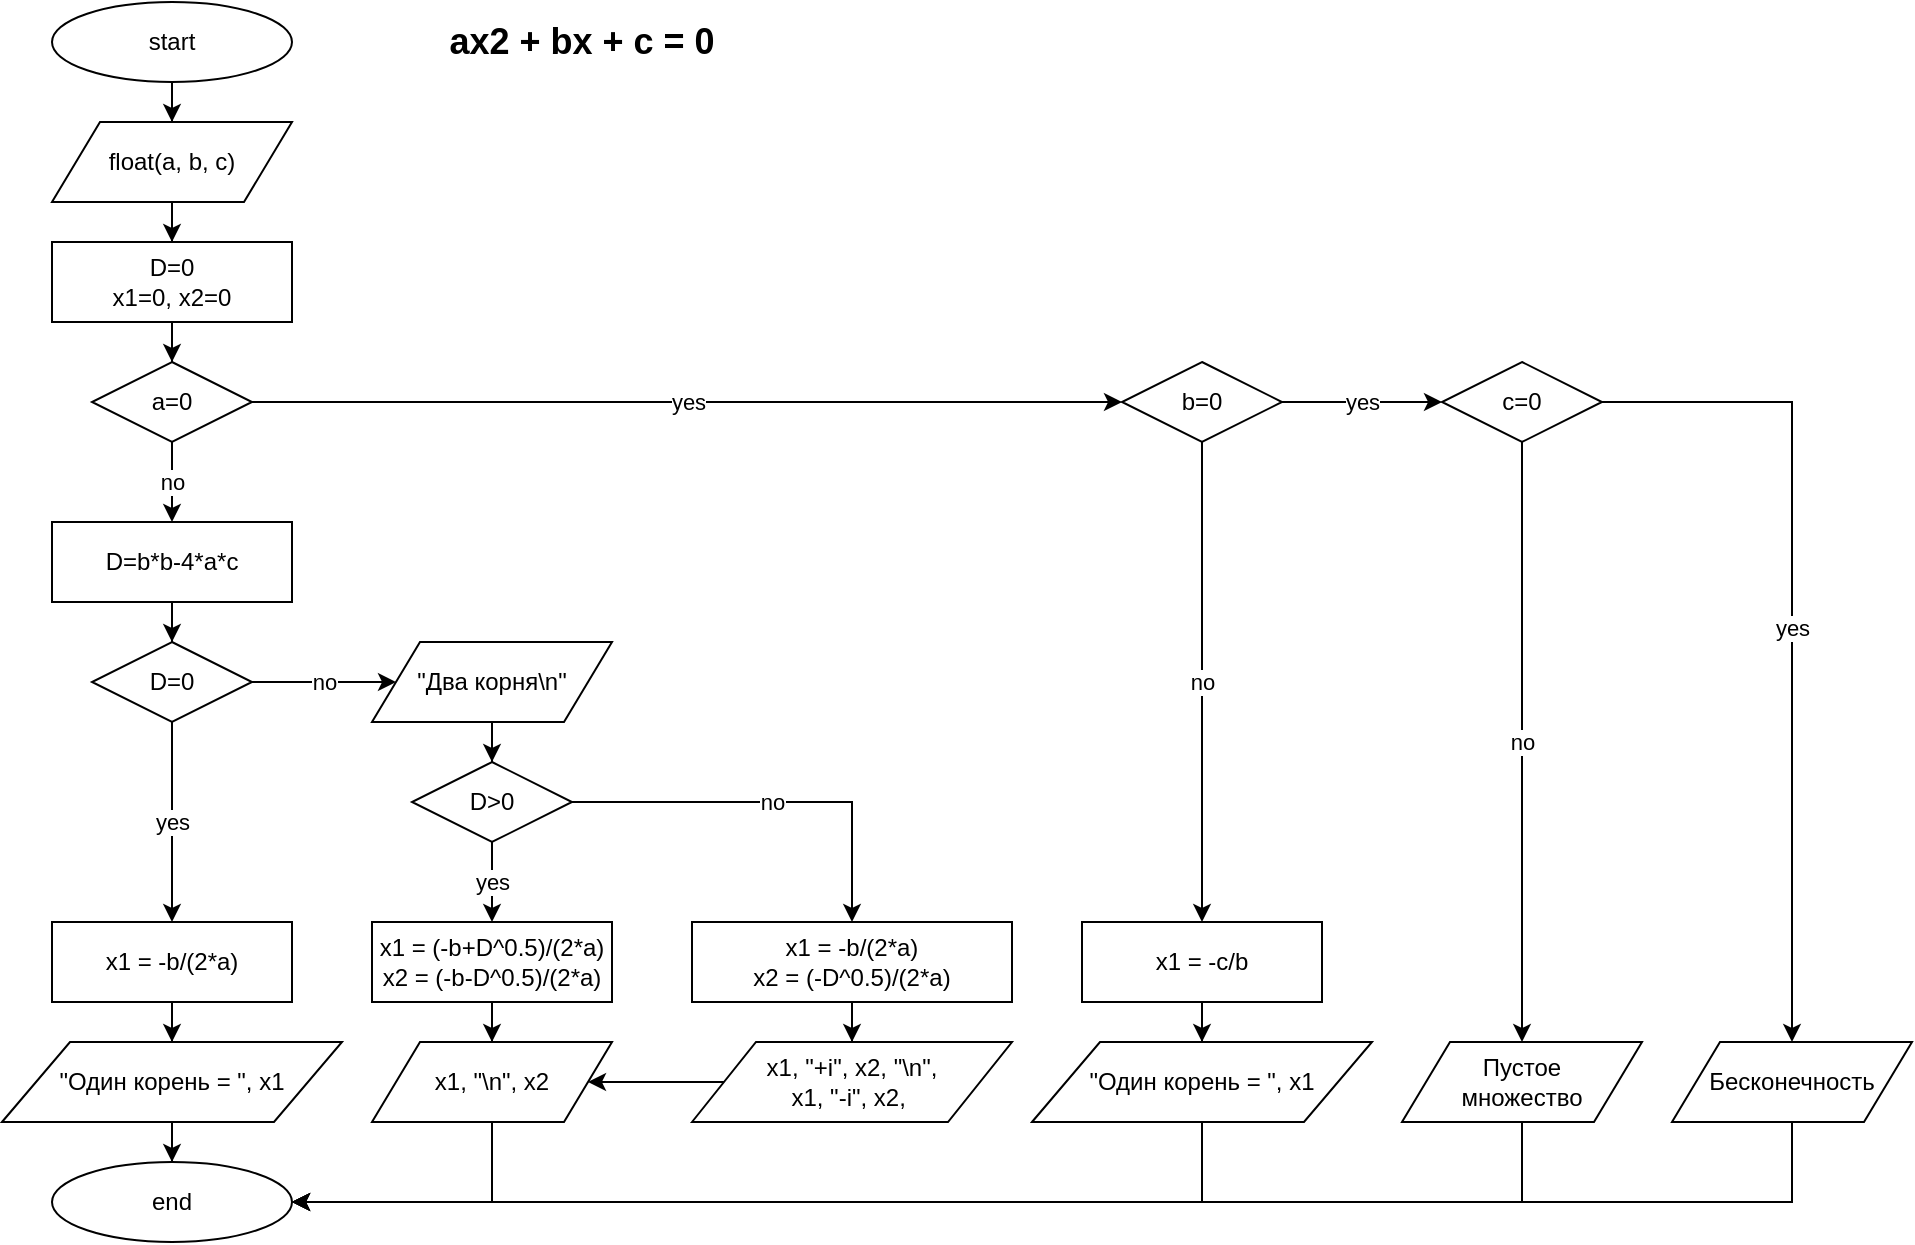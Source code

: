 <mxfile version="12.6.5" type="device" pages="2"><diagram id="7bfA3qC2wtoE090Ouym-" name="Page-1"><mxGraphModel dx="1038" dy="599" grid="1" gridSize="10" guides="1" tooltips="1" connect="1" arrows="1" fold="1" page="0" pageScale="1" pageWidth="827" pageHeight="1169" math="0" shadow="0"><root><mxCell id="0"/><mxCell id="1" parent="0"/><mxCell id="3n-IFcsnrxCop_AgqKDU-4" style="edgeStyle=orthogonalEdgeStyle;rounded=0;orthogonalLoop=1;jettySize=auto;html=1;" parent="1" source="3n-IFcsnrxCop_AgqKDU-1" target="3n-IFcsnrxCop_AgqKDU-3" edge="1"><mxGeometry relative="1" as="geometry"/></mxCell><mxCell id="3n-IFcsnrxCop_AgqKDU-1" value="start" style="ellipse;whiteSpace=wrap;html=1;" parent="1" vertex="1"><mxGeometry x="160" y="20" width="120" height="40" as="geometry"/></mxCell><mxCell id="3n-IFcsnrxCop_AgqKDU-2" value="end" style="ellipse;whiteSpace=wrap;html=1;" parent="1" vertex="1"><mxGeometry x="160" y="600" width="120" height="40" as="geometry"/></mxCell><mxCell id="3n-IFcsnrxCop_AgqKDU-35" style="edgeStyle=orthogonalEdgeStyle;rounded=0;orthogonalLoop=1;jettySize=auto;html=1;" parent="1" source="cUdvvswJwEHb12CfSLDI-1" target="3n-IFcsnrxCop_AgqKDU-5" edge="1"><mxGeometry relative="1" as="geometry"/></mxCell><mxCell id="3n-IFcsnrxCop_AgqKDU-3" value="float(a, b, c)" style="shape=parallelogram;perimeter=parallelogramPerimeter;whiteSpace=wrap;html=1;" parent="1" vertex="1"><mxGeometry x="160" y="80" width="120" height="40" as="geometry"/></mxCell><mxCell id="3n-IFcsnrxCop_AgqKDU-12" value="no" style="edgeStyle=orthogonalEdgeStyle;rounded=0;orthogonalLoop=1;jettySize=auto;html=1;" parent="1" source="3n-IFcsnrxCop_AgqKDU-5" target="3n-IFcsnrxCop_AgqKDU-9" edge="1"><mxGeometry relative="1" as="geometry"/></mxCell><mxCell id="3n-IFcsnrxCop_AgqKDU-67" value="yes" style="edgeStyle=orthogonalEdgeStyle;rounded=0;orthogonalLoop=1;jettySize=auto;html=1;" parent="1" source="3n-IFcsnrxCop_AgqKDU-5" target="3n-IFcsnrxCop_AgqKDU-66" edge="1"><mxGeometry relative="1" as="geometry"/></mxCell><mxCell id="3n-IFcsnrxCop_AgqKDU-5" value="a=0" style="rhombus;whiteSpace=wrap;html=1;" parent="1" vertex="1"><mxGeometry x="180" y="200" width="80" height="40" as="geometry"/></mxCell><mxCell id="3n-IFcsnrxCop_AgqKDU-69" value="yes" style="edgeStyle=orthogonalEdgeStyle;rounded=0;orthogonalLoop=1;jettySize=auto;html=1;" parent="1" source="3n-IFcsnrxCop_AgqKDU-66" target="3n-IFcsnrxCop_AgqKDU-68" edge="1"><mxGeometry relative="1" as="geometry"/></mxCell><mxCell id="3n-IFcsnrxCop_AgqKDU-72" value="no" style="edgeStyle=orthogonalEdgeStyle;rounded=0;orthogonalLoop=1;jettySize=auto;html=1;" parent="1" source="3n-IFcsnrxCop_AgqKDU-66" target="3n-IFcsnrxCop_AgqKDU-71" edge="1"><mxGeometry relative="1" as="geometry"/></mxCell><mxCell id="3n-IFcsnrxCop_AgqKDU-66" value="b=0" style="rhombus;whiteSpace=wrap;html=1;" parent="1" vertex="1"><mxGeometry x="695" y="200" width="80" height="40" as="geometry"/></mxCell><mxCell id="3n-IFcsnrxCop_AgqKDU-80" value="no" style="edgeStyle=orthogonalEdgeStyle;rounded=0;orthogonalLoop=1;jettySize=auto;html=1;" parent="1" source="3n-IFcsnrxCop_AgqKDU-68" target="3n-IFcsnrxCop_AgqKDU-77" edge="1"><mxGeometry relative="1" as="geometry"/></mxCell><mxCell id="3n-IFcsnrxCop_AgqKDU-83" value="yes" style="edgeStyle=orthogonalEdgeStyle;rounded=0;orthogonalLoop=1;jettySize=auto;html=1;exitX=1;exitY=0.5;exitDx=0;exitDy=0;entryX=0.5;entryY=0;entryDx=0;entryDy=0;" parent="1" source="3n-IFcsnrxCop_AgqKDU-68" target="3n-IFcsnrxCop_AgqKDU-82" edge="1"><mxGeometry relative="1" as="geometry"/></mxCell><mxCell id="3n-IFcsnrxCop_AgqKDU-68" value="c=0" style="rhombus;whiteSpace=wrap;html=1;" parent="1" vertex="1"><mxGeometry x="855" y="200" width="80" height="40" as="geometry"/></mxCell><mxCell id="3n-IFcsnrxCop_AgqKDU-37" style="edgeStyle=orthogonalEdgeStyle;rounded=0;orthogonalLoop=1;jettySize=auto;html=1;entryX=0.5;entryY=0;entryDx=0;entryDy=0;" parent="1" source="3n-IFcsnrxCop_AgqKDU-9" target="3n-IFcsnrxCop_AgqKDU-36" edge="1"><mxGeometry relative="1" as="geometry"/></mxCell><mxCell id="3n-IFcsnrxCop_AgqKDU-9" value="D=b*b-4*a*c" style="rounded=0;whiteSpace=wrap;html=1;" parent="1" vertex="1"><mxGeometry x="160" y="280" width="120" height="40" as="geometry"/></mxCell><mxCell id="3n-IFcsnrxCop_AgqKDU-34" value="ax2 + bx + c = 0" style="text;html=1;strokeColor=none;fillColor=none;align=center;verticalAlign=middle;whiteSpace=wrap;rounded=0;fontStyle=1;fontSize=18;" parent="1" vertex="1"><mxGeometry x="340" y="30" width="170" height="20" as="geometry"/></mxCell><mxCell id="3n-IFcsnrxCop_AgqKDU-42" value="yes" style="edgeStyle=orthogonalEdgeStyle;rounded=0;orthogonalLoop=1;jettySize=auto;html=1;" parent="1" source="3n-IFcsnrxCop_AgqKDU-36" target="3n-IFcsnrxCop_AgqKDU-41" edge="1"><mxGeometry relative="1" as="geometry"/></mxCell><mxCell id="3n-IFcsnrxCop_AgqKDU-46" value="no" style="edgeStyle=orthogonalEdgeStyle;rounded=0;orthogonalLoop=1;jettySize=auto;html=1;" parent="1" source="3n-IFcsnrxCop_AgqKDU-36" target="3n-IFcsnrxCop_AgqKDU-47" edge="1"><mxGeometry relative="1" as="geometry"><mxPoint x="320" y="360" as="targetPoint"/></mxGeometry></mxCell><mxCell id="3n-IFcsnrxCop_AgqKDU-36" value="D=0" style="rhombus;whiteSpace=wrap;html=1;" parent="1" vertex="1"><mxGeometry x="180" y="340" width="80" height="40" as="geometry"/></mxCell><mxCell id="3n-IFcsnrxCop_AgqKDU-43" style="edgeStyle=orthogonalEdgeStyle;rounded=0;orthogonalLoop=1;jettySize=auto;html=1;" parent="1" source="3n-IFcsnrxCop_AgqKDU-39" target="3n-IFcsnrxCop_AgqKDU-2" edge="1"><mxGeometry relative="1" as="geometry"/></mxCell><mxCell id="3n-IFcsnrxCop_AgqKDU-39" value="&quot;Один корень = &quot;, x1" style="shape=parallelogram;perimeter=parallelogramPerimeter;whiteSpace=wrap;html=1;" parent="1" vertex="1"><mxGeometry x="135" y="540" width="170" height="40" as="geometry"/></mxCell><mxCell id="3n-IFcsnrxCop_AgqKDU-44" style="edgeStyle=orthogonalEdgeStyle;rounded=0;orthogonalLoop=1;jettySize=auto;html=1;" parent="1" source="3n-IFcsnrxCop_AgqKDU-41" target="3n-IFcsnrxCop_AgqKDU-39" edge="1"><mxGeometry relative="1" as="geometry"/></mxCell><mxCell id="3n-IFcsnrxCop_AgqKDU-41" value="x1 = -b/(2*a)" style="rounded=0;whiteSpace=wrap;html=1;" parent="1" vertex="1"><mxGeometry x="160" y="480" width="120" height="40" as="geometry"/></mxCell><mxCell id="3n-IFcsnrxCop_AgqKDU-49" style="edgeStyle=orthogonalEdgeStyle;rounded=0;orthogonalLoop=1;jettySize=auto;html=1;" parent="1" source="3n-IFcsnrxCop_AgqKDU-47" target="3n-IFcsnrxCop_AgqKDU-48" edge="1"><mxGeometry relative="1" as="geometry"/></mxCell><mxCell id="3n-IFcsnrxCop_AgqKDU-47" value="&quot;Два корня\n&quot;" style="shape=parallelogram;perimeter=parallelogramPerimeter;whiteSpace=wrap;html=1;" parent="1" vertex="1"><mxGeometry x="320" y="340" width="120" height="40" as="geometry"/></mxCell><mxCell id="3n-IFcsnrxCop_AgqKDU-51" value="yes" style="edgeStyle=orthogonalEdgeStyle;rounded=0;orthogonalLoop=1;jettySize=auto;html=1;" parent="1" source="3n-IFcsnrxCop_AgqKDU-48" target="3n-IFcsnrxCop_AgqKDU-50" edge="1"><mxGeometry relative="1" as="geometry"/></mxCell><mxCell id="3n-IFcsnrxCop_AgqKDU-58" value="no" style="edgeStyle=orthogonalEdgeStyle;rounded=0;orthogonalLoop=1;jettySize=auto;html=1;exitX=1;exitY=0.5;exitDx=0;exitDy=0;" parent="1" source="3n-IFcsnrxCop_AgqKDU-48" target="3n-IFcsnrxCop_AgqKDU-56" edge="1"><mxGeometry relative="1" as="geometry"/></mxCell><mxCell id="3n-IFcsnrxCop_AgqKDU-48" value="D&amp;gt;0" style="rhombus;whiteSpace=wrap;html=1;" parent="1" vertex="1"><mxGeometry x="340" y="400" width="80" height="40" as="geometry"/></mxCell><mxCell id="3n-IFcsnrxCop_AgqKDU-55" style="edgeStyle=orthogonalEdgeStyle;rounded=0;orthogonalLoop=1;jettySize=auto;html=1;entryX=0.5;entryY=0;entryDx=0;entryDy=0;" parent="1" source="3n-IFcsnrxCop_AgqKDU-50" target="3n-IFcsnrxCop_AgqKDU-53" edge="1"><mxGeometry relative="1" as="geometry"/></mxCell><mxCell id="3n-IFcsnrxCop_AgqKDU-50" value="x1 = (-b+D^0.5)/(2*a)&lt;br&gt;x2 = (-b-D^0.5)/(2*a)" style="rounded=0;whiteSpace=wrap;html=1;" parent="1" vertex="1"><mxGeometry x="320" y="480" width="120" height="40" as="geometry"/></mxCell><mxCell id="3n-IFcsnrxCop_AgqKDU-57" style="edgeStyle=orthogonalEdgeStyle;rounded=0;orthogonalLoop=1;jettySize=auto;html=1;entryX=1;entryY=0.5;entryDx=0;entryDy=0;exitX=0.5;exitY=1;exitDx=0;exitDy=0;" parent="1" source="3n-IFcsnrxCop_AgqKDU-53" target="3n-IFcsnrxCop_AgqKDU-2" edge="1"><mxGeometry relative="1" as="geometry"/></mxCell><mxCell id="3n-IFcsnrxCop_AgqKDU-53" value="x1, &quot;\n&quot;, x2" style="shape=parallelogram;perimeter=parallelogramPerimeter;whiteSpace=wrap;html=1;" parent="1" vertex="1"><mxGeometry x="320" y="540" width="120" height="40" as="geometry"/></mxCell><mxCell id="3n-IFcsnrxCop_AgqKDU-86" style="edgeStyle=orthogonalEdgeStyle;rounded=0;orthogonalLoop=1;jettySize=auto;html=1;fontSize=18;" parent="1" source="3n-IFcsnrxCop_AgqKDU-56" target="3n-IFcsnrxCop_AgqKDU-85" edge="1"><mxGeometry relative="1" as="geometry"/></mxCell><mxCell id="3n-IFcsnrxCop_AgqKDU-56" value="x1 = -b/(2*a)&lt;br&gt;x2 = (-D^0.5)/(2*a)" style="rounded=0;whiteSpace=wrap;html=1;" parent="1" vertex="1"><mxGeometry x="480" y="480" width="160" height="40" as="geometry"/></mxCell><mxCell id="3n-IFcsnrxCop_AgqKDU-74" style="edgeStyle=orthogonalEdgeStyle;rounded=0;orthogonalLoop=1;jettySize=auto;html=1;entryX=0.5;entryY=0;entryDx=0;entryDy=0;" parent="1" source="3n-IFcsnrxCop_AgqKDU-71" target="3n-IFcsnrxCop_AgqKDU-73" edge="1"><mxGeometry relative="1" as="geometry"/></mxCell><mxCell id="3n-IFcsnrxCop_AgqKDU-71" value="x1 = -c/b" style="rounded=0;whiteSpace=wrap;html=1;" parent="1" vertex="1"><mxGeometry x="675" y="480" width="120" height="40" as="geometry"/></mxCell><mxCell id="3n-IFcsnrxCop_AgqKDU-75" style="edgeStyle=orthogonalEdgeStyle;rounded=0;orthogonalLoop=1;jettySize=auto;html=1;entryX=1;entryY=0.5;entryDx=0;entryDy=0;exitX=0.5;exitY=1;exitDx=0;exitDy=0;" parent="1" source="3n-IFcsnrxCop_AgqKDU-73" target="3n-IFcsnrxCop_AgqKDU-2" edge="1"><mxGeometry relative="1" as="geometry"/></mxCell><mxCell id="3n-IFcsnrxCop_AgqKDU-73" value="&quot;Один корень = &quot;, x1" style="shape=parallelogram;perimeter=parallelogramPerimeter;whiteSpace=wrap;html=1;" parent="1" vertex="1"><mxGeometry x="650" y="540" width="170" height="40" as="geometry"/></mxCell><mxCell id="3n-IFcsnrxCop_AgqKDU-81" style="edgeStyle=orthogonalEdgeStyle;rounded=0;orthogonalLoop=1;jettySize=auto;html=1;entryX=1;entryY=0.5;entryDx=0;entryDy=0;exitX=0.5;exitY=1;exitDx=0;exitDy=0;" parent="1" source="3n-IFcsnrxCop_AgqKDU-77" target="3n-IFcsnrxCop_AgqKDU-2" edge="1"><mxGeometry relative="1" as="geometry"/></mxCell><mxCell id="3n-IFcsnrxCop_AgqKDU-77" value="Пустое&lt;br&gt;множество" style="shape=parallelogram;perimeter=parallelogramPerimeter;whiteSpace=wrap;html=1;" parent="1" vertex="1"><mxGeometry x="835" y="540" width="120" height="40" as="geometry"/></mxCell><mxCell id="3n-IFcsnrxCop_AgqKDU-84" style="edgeStyle=orthogonalEdgeStyle;rounded=0;orthogonalLoop=1;jettySize=auto;html=1;entryX=1;entryY=0.5;entryDx=0;entryDy=0;exitX=0.5;exitY=1;exitDx=0;exitDy=0;" parent="1" source="3n-IFcsnrxCop_AgqKDU-82" target="3n-IFcsnrxCop_AgqKDU-2" edge="1"><mxGeometry relative="1" as="geometry"/></mxCell><mxCell id="3n-IFcsnrxCop_AgqKDU-82" value="Бесконечность" style="shape=parallelogram;perimeter=parallelogramPerimeter;whiteSpace=wrap;html=1;" parent="1" vertex="1"><mxGeometry x="970" y="540" width="120" height="40" as="geometry"/></mxCell><mxCell id="3n-IFcsnrxCop_AgqKDU-87" style="edgeStyle=orthogonalEdgeStyle;rounded=0;orthogonalLoop=1;jettySize=auto;html=1;entryX=1;entryY=0.5;entryDx=0;entryDy=0;fontSize=18;" parent="1" source="3n-IFcsnrxCop_AgqKDU-85" target="3n-IFcsnrxCop_AgqKDU-53" edge="1"><mxGeometry relative="1" as="geometry"/></mxCell><mxCell id="3n-IFcsnrxCop_AgqKDU-85" value="x1, &quot;+i&quot;, x2, &quot;\n&quot;, &lt;br&gt;x1, &quot;-i&quot;, x2,&amp;nbsp;" style="shape=parallelogram;perimeter=parallelogramPerimeter;whiteSpace=wrap;html=1;" parent="1" vertex="1"><mxGeometry x="480" y="540" width="160" height="40" as="geometry"/></mxCell><mxCell id="cUdvvswJwEHb12CfSLDI-1" value="D=0&lt;br&gt;x1=0, x2=0" style="rounded=0;whiteSpace=wrap;html=1;" parent="1" vertex="1"><mxGeometry x="160" y="140" width="120" height="40" as="geometry"/></mxCell><mxCell id="cUdvvswJwEHb12CfSLDI-2" style="edgeStyle=orthogonalEdgeStyle;rounded=0;orthogonalLoop=1;jettySize=auto;html=1;" parent="1" source="3n-IFcsnrxCop_AgqKDU-3" target="cUdvvswJwEHb12CfSLDI-1" edge="1"><mxGeometry relative="1" as="geometry"><mxPoint x="220" y="120" as="sourcePoint"/><mxPoint x="220" y="200" as="targetPoint"/></mxGeometry></mxCell></root></mxGraphModel></diagram><diagram id="XS35Ge6m6eERZRKq0wdY" name="Page-2"><mxGraphModel dx="1024" dy="584" grid="1" gridSize="10" guides="1" tooltips="1" connect="1" arrows="1" fold="1" page="1" pageScale="1" pageWidth="827" pageHeight="1169" math="0" shadow="0"><root><mxCell id="ThxN-sGIvr-0Tc071NQK-0"/><mxCell id="ThxN-sGIvr-0Tc071NQK-1" parent="ThxN-sGIvr-0Tc071NQK-0"/><mxCell id="ThxN-sGIvr-0Tc071NQK-5" style="edgeStyle=orthogonalEdgeStyle;rounded=0;orthogonalLoop=1;jettySize=auto;html=1;entryX=0.5;entryY=0;entryDx=0;entryDy=0;" parent="ThxN-sGIvr-0Tc071NQK-1" source="ThxN-sGIvr-0Tc071NQK-2" target="ThxN-sGIvr-0Tc071NQK-4" edge="1"><mxGeometry relative="1" as="geometry"/></mxCell><mxCell id="ThxN-sGIvr-0Tc071NQK-2" value="start" style="ellipse;whiteSpace=wrap;html=1;" parent="ThxN-sGIvr-0Tc071NQK-1" vertex="1"><mxGeometry x="160" y="80" width="120" height="40" as="geometry"/></mxCell><mxCell id="ThxN-sGIvr-0Tc071NQK-3" value="i" style="ellipse;whiteSpace=wrap;html=1;" parent="ThxN-sGIvr-0Tc071NQK-1" vertex="1"><mxGeometry x="260" y="430" width="120" height="40" as="geometry"/></mxCell><mxCell id="ThxN-sGIvr-0Tc071NQK-7" style="edgeStyle=orthogonalEdgeStyle;rounded=0;orthogonalLoop=1;jettySize=auto;html=1;entryX=0.5;entryY=0;entryDx=0;entryDy=0;" parent="ThxN-sGIvr-0Tc071NQK-1" source="ThxN-sGIvr-0Tc071NQK-4" target="ThxN-sGIvr-0Tc071NQK-6" edge="1"><mxGeometry relative="1" as="geometry"/></mxCell><mxCell id="ThxN-sGIvr-0Tc071NQK-4" value="int(X)" style="shape=parallelogram;perimeter=parallelogramPerimeter;whiteSpace=wrap;html=1;" parent="ThxN-sGIvr-0Tc071NQK-1" vertex="1"><mxGeometry x="165" y="140" width="110" height="40" as="geometry"/></mxCell><mxCell id="ThxN-sGIvr-0Tc071NQK-12" style="edgeStyle=orthogonalEdgeStyle;rounded=0;orthogonalLoop=1;jettySize=auto;html=1;exitX=0.5;exitY=1;exitDx=0;exitDy=0;entryX=0.5;entryY=0;entryDx=0;entryDy=0;" parent="ThxN-sGIvr-0Tc071NQK-1" source="ThxN-sGIvr-0Tc071NQK-6" target="ThxN-sGIvr-0Tc071NQK-8" edge="1"><mxGeometry relative="1" as="geometry"/></mxCell><mxCell id="ThxN-sGIvr-0Tc071NQK-6" value="i = 0&lt;br&gt;" style="rounded=0;whiteSpace=wrap;html=1;" parent="ThxN-sGIvr-0Tc071NQK-1" vertex="1"><mxGeometry x="160" y="210" width="120" height="40" as="geometry"/></mxCell><mxCell id="ThxN-sGIvr-0Tc071NQK-10" value="yes" style="edgeStyle=orthogonalEdgeStyle;rounded=0;orthogonalLoop=1;jettySize=auto;html=1;entryX=0.5;entryY=0;entryDx=0;entryDy=0;" parent="ThxN-sGIvr-0Tc071NQK-1" source="ThxN-sGIvr-0Tc071NQK-8" target="ThxN-sGIvr-0Tc071NQK-9" edge="1"><mxGeometry relative="1" as="geometry"/></mxCell><mxCell id="ThxN-sGIvr-0Tc071NQK-13" value="no" style="edgeStyle=orthogonalEdgeStyle;rounded=0;orthogonalLoop=1;jettySize=auto;html=1;exitX=1;exitY=0.5;exitDx=0;exitDy=0;" parent="ThxN-sGIvr-0Tc071NQK-1" source="ThxN-sGIvr-0Tc071NQK-8" target="ThxN-sGIvr-0Tc071NQK-3" edge="1"><mxGeometry relative="1" as="geometry"/></mxCell><mxCell id="ThxN-sGIvr-0Tc071NQK-8" value="X&amp;gt;0" style="rhombus;whiteSpace=wrap;html=1;" parent="ThxN-sGIvr-0Tc071NQK-1" vertex="1"><mxGeometry x="155" y="280" width="130" height="50" as="geometry"/></mxCell><mxCell id="ThxN-sGIvr-0Tc071NQK-11" style="edgeStyle=orthogonalEdgeStyle;rounded=0;orthogonalLoop=1;jettySize=auto;html=1;exitX=0;exitY=0.5;exitDx=0;exitDy=0;entryX=0;entryY=0.5;entryDx=0;entryDy=0;" parent="ThxN-sGIvr-0Tc071NQK-1" source="ThxN-sGIvr-0Tc071NQK-9" target="ThxN-sGIvr-0Tc071NQK-8" edge="1"><mxGeometry relative="1" as="geometry"/></mxCell><mxCell id="ThxN-sGIvr-0Tc071NQK-9" value="X=X/10&lt;br&gt;i+=1" style="rounded=0;whiteSpace=wrap;html=1;fillColor=#f8cecc;strokeColor=#b85450;" parent="ThxN-sGIvr-0Tc071NQK-1" vertex="1"><mxGeometry x="160" y="370" width="120" height="40" as="geometry"/></mxCell><mxCell id="ThxN-sGIvr-0Tc071NQK-14" style="edgeStyle=orthogonalEdgeStyle;rounded=0;orthogonalLoop=1;jettySize=auto;html=1;entryX=0.5;entryY=0;entryDx=0;entryDy=0;" parent="ThxN-sGIvr-0Tc071NQK-1" source="ThxN-sGIvr-0Tc071NQK-15" target="ThxN-sGIvr-0Tc071NQK-18" edge="1"><mxGeometry relative="1" as="geometry"/></mxCell><mxCell id="ThxN-sGIvr-0Tc071NQK-15" value="start" style="ellipse;whiteSpace=wrap;html=1;" parent="ThxN-sGIvr-0Tc071NQK-1" vertex="1"><mxGeometry x="702" y="70" width="120" height="40" as="geometry"/></mxCell><mxCell id="ThxN-sGIvr-0Tc071NQK-16" value="i" style="ellipse;whiteSpace=wrap;html=1;" parent="ThxN-sGIvr-0Tc071NQK-1" vertex="1"><mxGeometry x="702" y="420" width="120" height="40" as="geometry"/></mxCell><mxCell id="ThxN-sGIvr-0Tc071NQK-17" style="edgeStyle=orthogonalEdgeStyle;rounded=0;orthogonalLoop=1;jettySize=auto;html=1;entryX=0.5;entryY=0;entryDx=0;entryDy=0;" parent="ThxN-sGIvr-0Tc071NQK-1" source="ThxN-sGIvr-0Tc071NQK-18" target="ThxN-sGIvr-0Tc071NQK-20" edge="1"><mxGeometry relative="1" as="geometry"/></mxCell><mxCell id="ThxN-sGIvr-0Tc071NQK-18" value="int(X)" style="shape=parallelogram;perimeter=parallelogramPerimeter;whiteSpace=wrap;html=1;" parent="ThxN-sGIvr-0Tc071NQK-1" vertex="1"><mxGeometry x="707" y="130" width="110" height="40" as="geometry"/></mxCell><mxCell id="ThxN-sGIvr-0Tc071NQK-26" style="edgeStyle=orthogonalEdgeStyle;rounded=0;orthogonalLoop=1;jettySize=auto;html=1;entryX=0.5;entryY=0;entryDx=0;entryDy=0;" parent="ThxN-sGIvr-0Tc071NQK-1" source="ThxN-sGIvr-0Tc071NQK-20" target="ThxN-sGIvr-0Tc071NQK-25" edge="1"><mxGeometry relative="1" as="geometry"/></mxCell><mxCell id="ThxN-sGIvr-0Tc071NQK-20" value="i = 0" style="rounded=0;whiteSpace=wrap;html=1;" parent="ThxN-sGIvr-0Tc071NQK-1" vertex="1"><mxGeometry x="702" y="200" width="120" height="40" as="geometry"/></mxCell><mxCell id="ThxN-sGIvr-0Tc071NQK-28" value="no" style="edgeStyle=orthogonalEdgeStyle;rounded=0;orthogonalLoop=1;jettySize=auto;html=1;" parent="ThxN-sGIvr-0Tc071NQK-1" source="ThxN-sGIvr-0Tc071NQK-23" target="ThxN-sGIvr-0Tc071NQK-16" edge="1"><mxGeometry relative="1" as="geometry"/></mxCell><mxCell id="ThxN-sGIvr-0Tc071NQK-29" value="yes" style="edgeStyle=orthogonalEdgeStyle;rounded=0;orthogonalLoop=1;jettySize=auto;html=1;exitX=0;exitY=0.5;exitDx=0;exitDy=0;entryX=0;entryY=0.5;entryDx=0;entryDy=0;" parent="ThxN-sGIvr-0Tc071NQK-1" source="ThxN-sGIvr-0Tc071NQK-23" target="ThxN-sGIvr-0Tc071NQK-25" edge="1"><mxGeometry relative="1" as="geometry"/></mxCell><mxCell id="ThxN-sGIvr-0Tc071NQK-23" value="X&amp;gt;0" style="rhombus;whiteSpace=wrap;html=1;" parent="ThxN-sGIvr-0Tc071NQK-1" vertex="1"><mxGeometry x="697" y="330" width="130" height="50" as="geometry"/></mxCell><mxCell id="ThxN-sGIvr-0Tc071NQK-27" style="edgeStyle=orthogonalEdgeStyle;rounded=0;orthogonalLoop=1;jettySize=auto;html=1;" parent="ThxN-sGIvr-0Tc071NQK-1" source="ThxN-sGIvr-0Tc071NQK-25" target="ThxN-sGIvr-0Tc071NQK-23" edge="1"><mxGeometry relative="1" as="geometry"/></mxCell><mxCell id="ThxN-sGIvr-0Tc071NQK-25" value="X=X/10&lt;br&gt;i+=1" style="rounded=0;whiteSpace=wrap;html=1;fillColor=#d5e8d4;strokeColor=#82b366;" parent="ThxN-sGIvr-0Tc071NQK-1" vertex="1"><mxGeometry x="702" y="270" width="120" height="40" as="geometry"/></mxCell></root></mxGraphModel></diagram></mxfile>